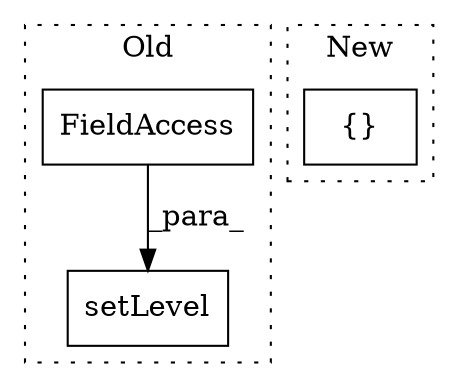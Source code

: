 digraph G {
subgraph cluster0 {
1 [label="setLevel" a="32" s="146,167" l="9,1" shape="box"];
3 [label="FieldAccess" a="22" s="155" l="12" shape="box"];
label = "Old";
style="dotted";
}
subgraph cluster1 {
2 [label="{}" a="4" s="152,240" l="1,1" shape="box"];
label = "New";
style="dotted";
}
3 -> 1 [label="_para_"];
}